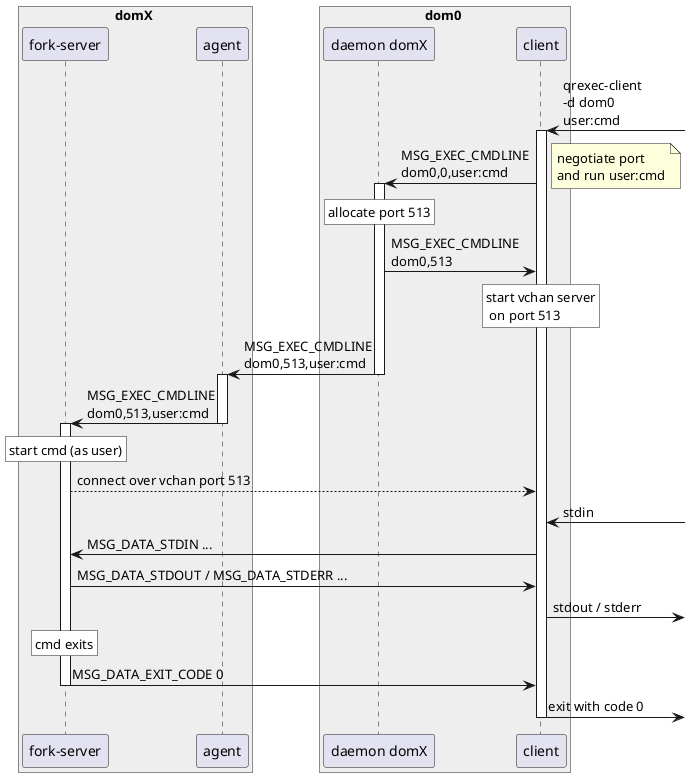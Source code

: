 @startuml

box domX #eee
    participant "fork-server" as fx
    participant "agent" as ax
end box

box dom0 #eee
    participant "daemon domX" as d
    participant "client" as c
end box

c <-: qrexec-client\n-d dom0\nuser:cmd
activate c
c -> d: MSG_EXEC_CMDLINE\ndom0,0,user:cmd
activate d
note right: negotiate port\nand run user:cmd
rnote over d #fff: allocate port 513
d -> c: MSG_EXEC_CMDLINE\ndom0,513
rnote over c #fff: start vchan server\n on port 513
d -> ax: MSG_EXEC_CMDLINE\ndom0,513,user:cmd
deactivate d
activate ax

ax -> fx: MSG_EXEC_CMDLINE\ndom0,513,user:cmd
deactivate ax
activate fx
rnote over fx #fff: start cmd (as user)
fx --> c: connect over vchan port 513
c <-: stdin
c -> fx: MSG_DATA_STDIN ...
fx -> c: MSG_DATA_STDOUT / MSG_DATA_STDERR ...
c ->: stdout / stderr
rnote over fx #fff: cmd exits
fx -> c: MSG_DATA_EXIT_CODE 0
deactivate fx
c ->: exit with code 0
deactivate c
@end uml

